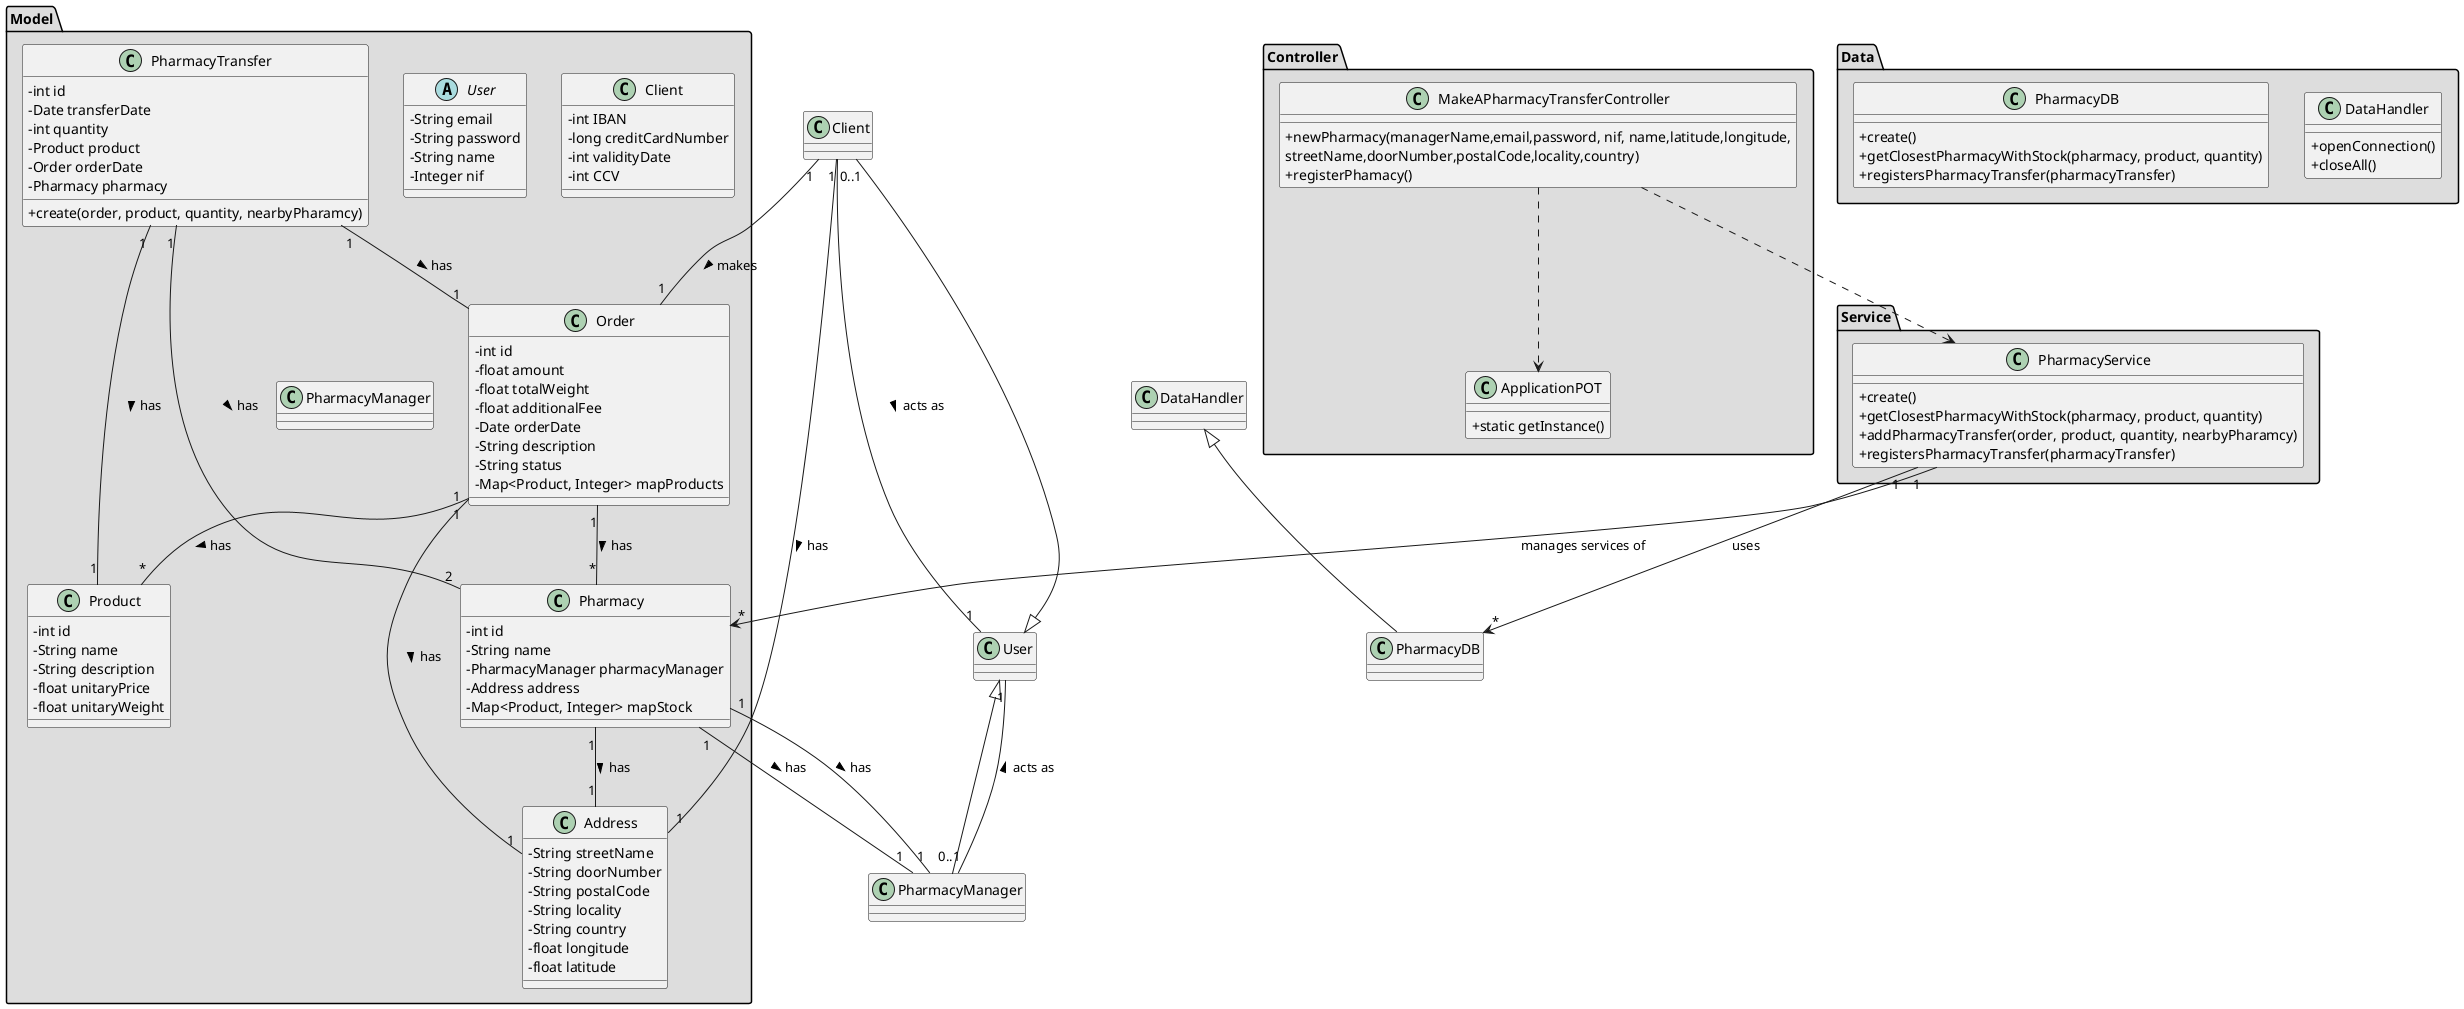@startuml
skinparam classAttributeIconSize 0

package "Controller" #DDDDDD {
class MakeAPharmacyTransferController{
+newPharmacy(managerName,email,password, nif, name,latitude,longitude,\nstreetName,doorNumber,postalCode,locality,country)
+registerPhamacy()
}

class ApplicationPOT
{
  +static getInstance()
}
}

package "Service" #DDDDDD {
   class PharmacyService{
          +create()
          +getClosestPharmacyWithStock(pharmacy, product, quantity)
          +addPharmacyTransfer(order, product, quantity, nearbyPharamcy)
          +registersPharmacyTransfer(pharmacyTransfer)
      }
 }


package "Model" #DDDDDD {
abstract class User{
-String email
-String password
-String name
-Integer nif
}

class Client{
-   int IBAN
-   long creditCardNumber
-   int validityDate
-   int CCV
}

class Address{
-   String streetName
-   String doorNumber
-   String postalCode
-   String locality
-   String country
-   float longitude
-   float latitude
}

class Pharmacy{
-   int id
-   String name
-   PharmacyManager pharmacyManager
-   Address address
-   Map<Product, Integer> mapStock
}

class PharmacyManager{
}

class Order{
-   int id
-   float amount
-   float totalWeight
-   float additionalFee
-   Date orderDate
-   String description
-   String status
-   Map<Product, Integer> mapProducts
}

class Product{
-   int id
-   String name
-   String description
-   float unitaryPrice
-   float unitaryWeight
}

class PharmacyTransfer{
-   int id
-   Date transferDate
-   int quantity
-   Product product
-   Order orderDate
-   Pharmacy pharmacy
+create(order, product, quantity, nearbyPharamcy)
}

}


package "Data" #DDDDDD {
class DataHandler{
    +openConnection()
    +closeAll()
}

class PharmacyDB{
          +create()
          +getClosestPharmacyWithStock(pharmacy, product, quantity)
          +registersPharmacyTransfer(pharmacyTransfer)
      }
}

class PharmacyDB extends DataHandler
class PharmacyManager extends User
class Client extends User

MakeAPharmacyTransferController ..> ApplicationPOT
MakeAPharmacyTransferController ..> PharmacyService
PharmacyService "1" --> "*" Pharmacy : manages services of
PharmacyService "1" --> "*" PharmacyDB : uses
Pharmacy "1" -- "1" Address : has >
Pharmacy "1" -- "1" PharmacyManager : has >
PharmacyManager "0..1" -- "1" User: acts as >
Pharmacy "1" -- "1" PharmacyManager : has >
Order "1" -- "*" Product : has >
Order "1" -- "*" Pharmacy : has >
Client "0..1" -- "1" User: acts as >
Client "1" -- "1" Order : makes >
Client "1" -- "1" Address : has >
Order "1" -- "1" Address : has >
PharmacyTransfer "1" -- "2" Pharmacy : has >
PharmacyTransfer "1" -- "1" Product : has >
PharmacyTransfer "1" -- "1" Order : has >

@enduml